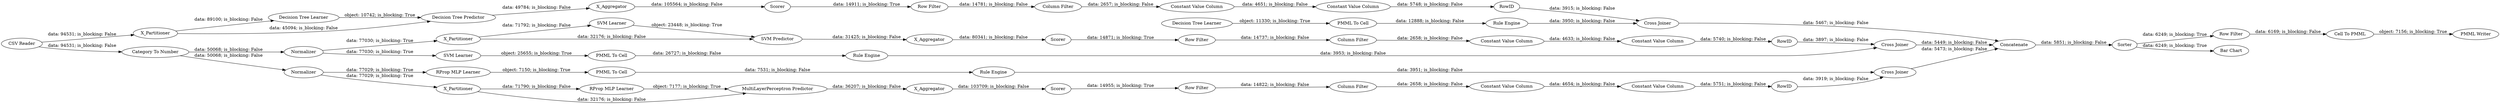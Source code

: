digraph {
	"2393540811431513917_31" [label="SVM Learner"]
	"2393540811431513917_40" [label=Normalizer]
	"1770044761756423574_293" [label=RowID]
	"8288779080301490751_7" [label=X_Aggregator]
	"4009346887533601908_32" [label="Decision Tree Predictor"]
	"8288779080301490751_32" [label="MultiLayerPerceptron Predictor"]
	"1461170497016894815_28" [label="PMML To Cell"]
	"1770044761756423574_292" [label="Constant Value Column"]
	"-9217232270458867537_49" [label="PMML Writer"]
	"8288779080301490751_39" [label=Normalizer]
	"2393540811431513917_2" [label=X_Partitioner]
	"-3659355948883723001_34" [label="PMML To Cell"]
	"2541845636543333835_9" [label="Row Filter"]
	"173632394401249871_290" [label="Constant Value Column"]
	"-9217232270458867537_46" [label=Sorter]
	"4009346887533601908_7" [label=X_Aggregator]
	"173632394401249871_294" [label="Column Filter"]
	"4009346887533601908_38" [label="Cross Joiner"]
	"2541845636543333835_293" [label=RowID]
	"173632394401249871_292" [label="Constant Value Column"]
	"4009346887533601908_31" [label="Decision Tree Learner"]
	"2572948030011266422_34" [label="Rule Engine"]
	"2572948030011266422_22" [label="PMML To Cell"]
	"-9217232270458867537_47" [label="Row Filter"]
	"2541845636543333835_294" [label="Column Filter"]
	"-3659355948883723001_35" [label="Rule Engine"]
	"2393540811431513917_39" [label="Cross Joiner"]
	"-9217232270458867537_50" [label="Bar Chart"]
	"1770044761756423574_290" [label="Constant Value Column"]
	"2541845636543333835_292" [label="Constant Value Column"]
	"8288779080301490751_31" [label="RProp MLP Learner"]
	"-9217232270458867537_48" [label="Cell To PMML"]
	"4009346887533601908_39" [label=Scorer]
	"2393540811431513917_32" [label="SVM Predictor"]
	"8288779080301490751_40" [label=Scorer]
	"8288779080301490751_38" [label="Cross Joiner"]
	"1461170497016894815_34" [label="Rule Engine"]
	"4009346887533601908_2" [label=X_Partitioner]
	"2393540811431513917_7" [label=X_Aggregator]
	"173632394401249871_9" [label="Row Filter"]
	"8288779080301490751_2" [label=X_Partitioner]
	"2393540811431513917_41" [label=Scorer]
	"-9217232270458867537_1" [label="CSV Reader"]
	"2541845636543333835_290" [label="Constant Value Column"]
	"-3659355948883723001_33" [label="SVM Learner"]
	"-9217232270458867537_45" [label=Concatenate]
	"2572948030011266422_35" [label="RProp MLP Learner"]
	"1461170497016894815_33" [label="Decision Tree Learner"]
	"1770044761756423574_9" [label="Row Filter"]
	"1770044761756423574_294" [label="Column Filter"]
	"-9217232270458867537_2" [label="Category To Number"]
	"173632394401249871_293" [label=RowID]
	"173632394401249871_293" -> "8288779080301490751_38" [label="data: 3919; is_blocking: False"]
	"2393540811431513917_2" -> "2393540811431513917_32" [label="data: 32176; is_blocking: False"]
	"2541845636543333835_293" -> "4009346887533601908_38" [label="data: 3915; is_blocking: False"]
	"2393540811431513917_31" -> "2393540811431513917_32" [label="object: 23448; is_blocking: True"]
	"1461170497016894815_28" -> "1461170497016894815_34" [label="data: 12888; is_blocking: False"]
	"1770044761756423574_293" -> "2393540811431513917_39" [label="data: 3897; is_blocking: False"]
	"4009346887533601908_2" -> "4009346887533601908_32" [label="data: 45094; is_blocking: False"]
	"2541845636543333835_294" -> "2541845636543333835_290" [label="data: 2657; is_blocking: False"]
	"-9217232270458867537_48" -> "-9217232270458867537_49" [label="object: 7156; is_blocking: True"]
	"1770044761756423574_290" -> "1770044761756423574_292" [label="data: 4633; is_blocking: False"]
	"4009346887533601908_2" -> "4009346887533601908_31" [label="data: 89100; is_blocking: False"]
	"8288779080301490751_40" -> "173632394401249871_9" [label="data: 14955; is_blocking: True"]
	"-9217232270458867537_2" -> "8288779080301490751_39" [label="data: 50068; is_blocking: False"]
	"1770044761756423574_294" -> "1770044761756423574_290" [label="data: 2658; is_blocking: False"]
	"4009346887533601908_38" -> "-9217232270458867537_45" [label="data: 5467; is_blocking: False"]
	"4009346887533601908_31" -> "4009346887533601908_32" [label="object: 10742; is_blocking: True"]
	"1461170497016894815_33" -> "1461170497016894815_28" [label="object: 11330; is_blocking: True"]
	"-9217232270458867537_46" -> "-9217232270458867537_50" [label="data: 6249; is_blocking: True"]
	"8288779080301490751_39" -> "8288779080301490751_2" [label="data: 77029; is_blocking: True"]
	"-9217232270458867537_1" -> "-9217232270458867537_2" [label="data: 94531; is_blocking: False"]
	"2572948030011266422_35" -> "2572948030011266422_22" [label="object: 7150; is_blocking: True"]
	"173632394401249871_290" -> "173632394401249871_292" [label="data: 4654; is_blocking: False"]
	"173632394401249871_9" -> "173632394401249871_294" [label="data: 14822; is_blocking: False"]
	"2541845636543333835_9" -> "2541845636543333835_294" [label="data: 14781; is_blocking: False"]
	"2393540811431513917_40" -> "2393540811431513917_2" [label="data: 77030; is_blocking: True"]
	"-9217232270458867537_45" -> "-9217232270458867537_46" [label="data: 5851; is_blocking: False"]
	"1770044761756423574_292" -> "1770044761756423574_293" [label="data: 5740; is_blocking: False"]
	"2393540811431513917_7" -> "2393540811431513917_41" [label="data: 80341; is_blocking: False"]
	"4009346887533601908_7" -> "4009346887533601908_39" [label="data: 105564; is_blocking: False"]
	"8288779080301490751_39" -> "2572948030011266422_35" [label="data: 77029; is_blocking: True"]
	"2572948030011266422_34" -> "8288779080301490751_38" [label="data: 3951; is_blocking: False"]
	"-3659355948883723001_33" -> "-3659355948883723001_34" [label="object: 25655; is_blocking: True"]
	"2393540811431513917_32" -> "2393540811431513917_7" [label="data: 31425; is_blocking: False"]
	"2393540811431513917_2" -> "2393540811431513917_31" [label="data: 71792; is_blocking: False"]
	"2572948030011266422_22" -> "2572948030011266422_34" [label="data: 7531; is_blocking: False"]
	"-9217232270458867537_46" -> "-9217232270458867537_47" [label="data: 6249; is_blocking: True"]
	"2541845636543333835_292" -> "2541845636543333835_293" [label="data: 5748; is_blocking: False"]
	"8288779080301490751_2" -> "8288779080301490751_32" [label="data: 32176; is_blocking: False"]
	"8288779080301490751_31" -> "8288779080301490751_32" [label="object: 7177; is_blocking: True"]
	"1461170497016894815_34" -> "4009346887533601908_38" [label="data: 3950; is_blocking: False"]
	"8288779080301490751_32" -> "8288779080301490751_7" [label="data: 36207; is_blocking: False"]
	"-3659355948883723001_35" -> "2393540811431513917_39" [label="data: 3953; is_blocking: False"]
	"8288779080301490751_7" -> "8288779080301490751_40" [label="data: 103709; is_blocking: False"]
	"2541845636543333835_290" -> "2541845636543333835_292" [label="data: 4651; is_blocking: False"]
	"-9217232270458867537_2" -> "2393540811431513917_40" [label="data: 50068; is_blocking: False"]
	"2393540811431513917_39" -> "-9217232270458867537_45" [label="data: 5449; is_blocking: False"]
	"4009346887533601908_39" -> "2541845636543333835_9" [label="data: 14911; is_blocking: True"]
	"-9217232270458867537_47" -> "-9217232270458867537_48" [label="data: 6169; is_blocking: False"]
	"4009346887533601908_32" -> "4009346887533601908_7" [label="data: 49784; is_blocking: False"]
	"173632394401249871_292" -> "173632394401249871_293" [label="data: 5751; is_blocking: False"]
	"-3659355948883723001_34" -> "-3659355948883723001_35" [label="data: 26727; is_blocking: False"]
	"173632394401249871_294" -> "173632394401249871_290" [label="data: 2658; is_blocking: False"]
	"8288779080301490751_2" -> "8288779080301490751_31" [label="data: 71790; is_blocking: False"]
	"2393540811431513917_40" -> "-3659355948883723001_33" [label="data: 77030; is_blocking: True"]
	"2393540811431513917_41" -> "1770044761756423574_9" [label="data: 14871; is_blocking: True"]
	"8288779080301490751_38" -> "-9217232270458867537_45" [label="data: 5473; is_blocking: False"]
	"-9217232270458867537_1" -> "4009346887533601908_2" [label="data: 94531; is_blocking: False"]
	"1770044761756423574_9" -> "1770044761756423574_294" [label="data: 14737; is_blocking: False"]
	rankdir=LR
}
